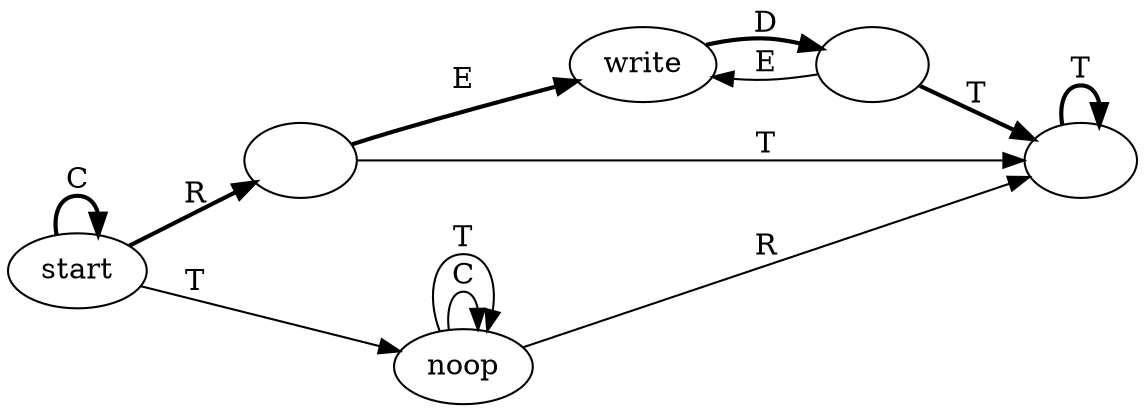 digraph opgrouptransitions
{
	rankdir=LR
	"start" [label="start"]
	"a" [label=""]
	"b" [label="write"]
	"c" [label=""]
	"d" [label="noop"]
	"e" [label=""]
	"start" -> "start" [label="C",style=bold]
	"start" -> "a" [label="R",style=bold]
	"start" -> "d" [label="T"]
	"a" -> "b" [label="E",style=bold]
	"a" -> "e" [label="T"]
	"b" -> "c" [label="D",style=bold]
	"c" -> "b" [label="E"]
	"c" -> "e" [label="T",style=bold]
	"d" -> "d" [label="C"]
	"d" -> "d" [label="T"]
	"d" -> "e" [label="R"]
	"e" -> "e" [label="T",style=bold]
}
